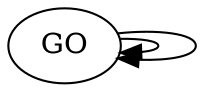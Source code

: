 digraph "go" {
GO [namespace=molecular_function, def="\"Interacting selectively and non-covalently with transfer RNA.\" [GOC:ai]", subset="['gosubset_prok']", is_a="['GO:0003723']", transposable_elements="{'NA': 2, 'Unknown': 3}", GO_name="tRNA binding"];
GO [namespace=molecular_function, alt_id="['GO:0005554']", def="\"The actions of a single gene product or complex at the molecular level consisting of a single biochemical activity or multiple causally linked biochemical activities. A given gene product may exhibit one or more molecular functions.\" [GOC:go_curators]", comment="Note that, in addition to forming the root of the molecular function ontology, this term is recommended for use for the annotation of gene products whose molecular function is unknown. When this term is used for annotation, it indicates that no information was available about the molecular function of the gene product annotated as of the date the annotation was made; the evidence code ND, no data, is used to indicate this. Despite its name, this is not a type of 'function' in the sense typically defined by upper ontologies such as Basic Formal Ontology (BFO). It is instead a BFO:process carried out by a single gene product or complex.", subset="['goslim_aspergillus', 'goslim_candida', 'goslim_chembl', 'goslim_generic', 'goslim_metagenomics', 'goslim_pir', 'goslim_plant', 'goslim_yeast', 'gosubset_prok']", synonym="['\"molecular function\" EXACT []']", transposable_elements="{'NA': 23, 'Unknown': 35, 'DNA/TcMar-Mariner': 7, 'DNA/Sola': 10, 'DNA/TcMar-Tc1': 9, 'DNA': 1, 'LINE/Penelope': 2}", GO_name=molecular_function];
GO [namespace=molecular_function, def="\"Interacting selectively and non-covalently with any nucleic acid.\" [GOC:jl]", subset="['goslim_chembl', 'goslim_metagenomics', 'goslim_pir', 'goslim_plant', 'gosubset_prok']", is_a="['GO:0097159', 'GO:1901363']", transposable_elements="{'NA': 8, 'Unknown': 13, 'DNA/TcMar-Mariner': 3, 'DNA/Sola': 3, 'DNA/TcMar-Tc1': 1}", GO_name="nucleic acid binding"];
GO [namespace=molecular_function, alt_id="['GO:0043566']", def="\"Any molecular function by which a gene product interacts selectively and non-covalently with DNA (deoxyribonucleic acid).\" [GOC:dph, GOC:jl, GOC:tb, GOC:vw]", subset="['goslim_agr', 'goslim_aspergillus', 'goslim_candida', 'goslim_chembl', 'goslim_generic', 'goslim_mouse', 'goslim_plant', 'goslim_yeast', 'gosubset_prok']", synonym="['\"microtubule/chromatin interaction\" RELATED []', '\"plasmid binding\" NARROW []', '\"structure specific DNA binding\" RELATED []', '\"structure-specific DNA binding\" RELATED []']", is_a="['GO:0003676']", transposable_elements="{'NA': 3, 'Unknown': 2}", GO_name="DNA binding"];
GO [namespace=molecular_function, alt_id="['GO:0044822']", def="\"Interacting selectively and non-covalently with an RNA molecule or a portion thereof.\" [GOC:jl, GOC:mah]", subset="['goslim_agr', 'goslim_aspergillus', 'goslim_candida', 'goslim_chembl', 'goslim_generic', 'goslim_mouse', 'goslim_plant', 'goslim_yeast', 'gosubset_prok']", synonym="['\"poly(A) RNA binding\" RELATED []', '\"poly(A)-RNA binding\" RELATED []', '\"poly-A RNA binding\" RELATED []']", xref="['Reactome:REACT_101703 \"Exportin-5 recognizes 3\' overhang of pre-miRNA, Xenopus tropicalis\"', 'Reactome:REACT_103323 \"Exportin-5 recognizes 3\' overhang of pre-miRNA, Dictyostelium discoideum\"', 'Reactome:REACT_106430 \"Exportin-5 recognizes 3\' overhang of pre-miRNA, Mus musculus\"', 'Reactome:REACT_107757 \"Exportin-5 recognizes 3\' overhang of pre-miRNA, Drosophila melanogaster\"', 'Reactome:REACT_108232 \"Exportin-5 recognizes 3\' overhang of pre-miRNA, Oryza sativa\"', 'Reactome:REACT_108368 \"Exportin-5 recognizes 3\' overhang of pre-miRNA, Saccharomyces cerevisiae\"', 'Reactome:REACT_109723 \"Exportin-5 recognizes 3\' overhang of pre-miRNA, Arabidopsis thaliana\"', 'Reactome:REACT_12458 \"Exportin-5 recognizes 3\' overhang of pre-miRNA, Homo sapiens\"', 'Reactome:REACT_29965 \"Exportin-5 recognizes 3\' overhang of pre-miRNA, Canis familiaris\"', 'Reactome:REACT_77167 \"Exportin-5 recognizes 3\' overhang of pre-miRNA, Gallus gallus\"', 'Reactome:REACT_78197 \"Exportin-5 recognizes 3\' overhang of pre-miRNA, Sus scrofa\"', 'Reactome:REACT_87164 \"Exportin-5 recognizes 3\' overhang of pre-miRNA, Schizosaccharomyces pombe\"', 'Reactome:REACT_89329 \"Exportin-5 recognizes 3\' overhang of pre-miRNA, Rattus norvegicus\"', 'Reactome:REACT_90531 \"Exportin-5 recognizes 3\' overhang of pre-miRNA, Danio rerio\"', 'Reactome:REACT_98683 \"Exportin-5 recognizes 3\' overhang of pre-miRNA, Taeniopygia guttata\"']", is_a="['GO:0003676']", transposable_elements="{'NA': 5, 'Unknown': 11, 'DNA/TcMar-Mariner': 3, 'DNA/Sola': 3, 'DNA/TcMar-Tc1': 1}", GO_name="RNA binding"];
GO [namespace=molecular_function, alt_id="['GO:0004752', 'GO:0042028']", def="\"Catalysis of the reaction: peptidyl-proline (omega=180) = peptidyl-proline (omega=0).\" [EC:5.2.1.8]", subset="['gosubset_prok']", synonym="['\"cis-trans proline isomerase activity\" EXACT []', '\"cyclophilin activity\" RELATED [EC:5.2.1.8]', '\"cyclophilin-type peptidyl-prolyl cis-trans isomerase activity\" NARROW []', '\"FK506-sensitive peptidyl-prolyl cis-trans isomerase\" NARROW []', '\"immunophilin\" RELATED []', '\"juglone-sensitive cis-trans proline isomerase activity\" NARROW [GOC:mah]', '\"juglone-sensitive peptidyl-prolyl cis-trans isomerase activity\" NARROW [GOC:mah]', '\"parvulin\" RELATED []', '\"peptide bond isomerase activity\" EXACT [EC:5.2.1.8]', '\"peptidyl-prolyl isomerase B reaction\" RELATED []', '\"peptidylproline cis-trans-isomerase activity\" EXACT [EC:5.2.1.8]', '\"peptidylprolyl cis-trans isomerase activity\" EXACT [EC:5.2.1.8]', '\"peptidylprolyl isomerase activity\" EXACT [EC:5.2.1.8]', '\"PPIase activity\" EXACT [EC:5.2.1.8]', '\"rotamase activity\" EXACT [EC:5.2.1.8]']", xref="['EC:5.2.1.8', 'MetaCyc:PEPTIDYLPROLYL-ISOMERASE-RXN']", is_a="['GO:0016859', 'GO:0140096']", transposable_elements="{'NA': 2, 'Unknown': 1}", GO_name="peptidyl-prolyl cis-trans isomerase activity"];
GO [namespace=molecular_function, def="\"Catalysis of a biochemical reaction at physiological temperatures. In biologically catalyzed reactions, the reactants are known as substrates, and the catalysts are naturally occurring macromolecular substances known as enzymes. Enzymes possess specific binding sites for substrates, and are usually composed wholly or largely of protein, but RNA that has catalytic activity (ribozyme) is often also regarded as enzymatic.\" [GOC:vw, ISBN:0198506732]", subset="['goslim_chembl', 'goslim_metagenomics', 'goslim_pir', 'goslim_plant', 'gosubset_prok']", synonym="['\"enzyme activity\" EXACT [GOC:dph, GOC:tb]']", xref="['Wikipedia:Enzyme']", is_a="['GO:0003674']", transposable_elements="{'NA': 11, 'Unknown': 18, 'DNA/TcMar-Tc1': 8, 'DNA/Sola': 6, 'DNA': 1, 'DNA/TcMar-Mariner': 2, 'LINE/Penelope': 2}", GO_name="catalytic activity"];
GO [namespace=molecular_function, def="\"Catalysis of the reaction: ATP + L-methionine + H2O = phosphate + diphosphate + S-adenosyl-L-methionine.\" [EC:2.5.1.6]", subset="['gosubset_prok']", synonym="['\"adenosylmethionine synthetase activity\" EXACT [EC:2.5.1.6]', '\"AdoMet synthetase activity\" EXACT [EC:2.5.1.6]', '\"ATP-methionine adenosyltransferase activity\" EXACT [EC:2.5.1.6]', '\"ATP:L-methionine S-adenosyltransferase activity\" EXACT [EC:2.5.1.6]', '\"methionine S-adenosyltransferase activity\" EXACT [EC:2.5.1.6]', '\"methionine-activating enzyme\" RELATED [EC:2.5.1.6]', '\"S-adenosyl-L-methionine synthetase activity\" EXACT [EC:2.5.1.6]', '\"S-adenosylmethionine synthase activity\" EXACT [EC:2.5.1.6]', '\"S-adenosylmethionine synthetase activity\" EXACT [EC:2.5.1.6]']", xref="['EC:2.5.1.6', 'MetaCyc:S-ADENMETSYN-RXN', 'Reactome:REACT_103144 \"SAM is sythesized from methionine\'s reaction with ATP, Gallus gallus\"', 'Reactome:REACT_103329 \"SAM is sythesized from methionine\'s reaction with ATP, Taeniopygia guttata\"', 'Reactome:REACT_105520 \"SAM is sythesized from methionine\'s reaction with ATP, Rattus norvegicus\"', 'Reactome:REACT_115032 \"SAM is sythesized from methionine\'s reaction with ATP, Staphylococcus aureus N315\"', 'Reactome:REACT_32402 \"SAM is sythesized from methionine\'s reaction with ATP, Danio rerio\"', 'Reactome:REACT_60836 \"SAM is sythesized from methionine\'s reaction with ATP, Bos taurus\"', 'Reactome:REACT_6819 \"SAM is sythesized from methionine\'s reaction with ATP, Homo sapiens\"', 'Reactome:REACT_77762 \"SAM is sythesized from methionine\'s reaction with ATP, Saccharomyces cerevisiae\"', 'Reactome:REACT_77766 \"SAM is sythesized from methionine\'s reaction with ATP, Mycobacterium tuberculosis\"', 'Reactome:REACT_77967 \"SAM is sythesized from methionine\'s reaction with ATP, Canis familiaris\"', 'Reactome:REACT_87465 \"SAM is sythesized from methionine\'s reaction with ATP, Sus scrofa\"', 'Reactome:REACT_91839 \"SAM is sythesized from methionine\'s reaction with ATP, Schizosaccharomyces pombe\"', 'Reactome:REACT_92413 \"SAM is sythesized from methionine\'s reaction with ATP, Mus musculus\"', 'Reactome:REACT_96978 \"SAM is sythesized from methionine\'s reaction with ATP, Xenopus tropicalis\"', 'RHEA:21083']", is_a="['GO:0016765']", transposable_elements="{'Unknown': 14, 'DNA/TcMar-Tc1': 3, 'NA': 7, 'DNA/TcMar-Mariner': 2, 'DNA/Sola': 1, 'LINE/Penelope': 2}", GO_name="methionine adenosyltransferase activity"];
GO [namespace=molecular_function, alt_id="['GO:0005062', 'GO:0009369', 'GO:0009370']", def="\"Conveys a signal across a cell to trigger a change in cell function or state. A signal is a physical entity or change in state that is used to transfer information in order to trigger a response.\" [GOC:go_curators]", comment="Ligands do NOT have the molecular function 'signal transducer activity'.", subset="['goslim_aspergillus', 'goslim_candida', 'goslim_chembl', 'goslim_generic', 'goslim_metagenomics', 'goslim_pir', 'goslim_plant', 'goslim_yeast', 'gosubset_prok']", synonym="['\"hematopoietin/interferon-class (D200-domain) cytokine receptor signal transducer activity\" NARROW []', '\"quorum sensing response regulator activity\" NARROW []', '\"quorum sensing signal generator activity\" NARROW []']", is_a="['GO:0003674']", transposable_elements="{'DNA/TcMar-Mariner': 2, 'Unknown': 4, 'NA': 4, 'DNA/Sola': 1}", GO_name="signal transducer activity"];
GO [namespace=molecular_function, alt_id="['GO:0019041']", def="\"Combining with an extracellular or intracellular messenger to initiate a change in cell activity.\" [GOC:ceb, ISBN:0198506732]", subset="['goslim_agr', 'goslim_chembl', 'goslim_metagenomics', 'goslim_mouse', 'goslim_plant', 'gosubset_prok']", synonym="['\"receptor guanylate cyclase activity\" NARROW []', '\"viral antireceptor activity\" NARROW []']", is_a="['GO:0060089']", transposable_elements="{'DNA/TcMar-Mariner': 2, 'Unknown': 4, 'NA': 4, 'DNA/Sola': 1}", GO_name="receptor activity"];
GO [namespace=molecular_function, alt_id="['GO:0004926']", def="\"Combining with an extracellular or intracellular signal and transmitting the signal from one side of the membrane to the other to initiate a change in cell activity or state as part of signal transduction.\" [GOC:go_curators, Wikipedia:Transmembrane_receptor]", comment="The definition allows for intracellular ligands for cases of transmission across an intracellular membrane, e.g. IP3 triggered release of Ca2+ from intracellular stores.", subset="['gosubset_prok']", synonym="['\"non G protein coupled 7TM receptor activity\" NARROW []', '\"non-G-protein coupled 7TM receptor activity\" NARROW []', '\"non-G-protein-coupled 7TM receptor activity\" NARROW []', '\"transmembrane receptor activity\" BROAD [GOC:bf, GOC:signaling]', '\"transmembrane signalling receptor activity\" EXACT [GOC:mah]']", is_a="['GO:0038023', 'GO:0099600']", transposable_elements="{'DNA/TcMar-Mariner': 2, 'Unknown': 4, 'NA': 4, 'DNA/Sola': 1}", GO_name="transmembrane signaling receptor activity"];
GO [namespace=molecular_function, alt_id="['GO:0001622', 'GO:0001623', 'GO:0001624', 'GO:0001625', 'GO:0016526']", def="\"Combining with an extracellular signal and transmitting the signal across the membrane by activating an associated G-protein; promotes the exchange of GDP for GTP on the alpha subunit of a heterotrimeric G-protein complex.\" [GOC:bf, http://www.iuphar-db.org, Wikipedia:GPCR]", subset="['goslim_chembl', 'gosubset_prok']", synonym="['\"EBV-induced receptor\" NARROW []', '\"Epstein-Barr Virus-induced receptor activity\" NARROW []', '\"G protein coupled receptor activity\" EXACT []', '\"G protein linked receptor activity\" EXACT []', '\"G-protein coupled receptor activity, unknown ligand\" NARROW []', '\"G-protein linked receptor activity\" EXACT []', '\"G-protein-coupled receptor activity\" EXACT []', '\"GPCR activity\" EXACT []', '\"ligand-dependent GPCR activity\" EXACT []', '\"Mas proto-oncogene receptor activity\" NARROW []', '\"orphan G protein coupled receptor activity\" NARROW []', '\"orphan G-protein coupled receptor activity\" NARROW []', '\"orphan GPCR activity\" NARROW []', '\"RDC1 receptor activity\" NARROW []', '\"receptor activity, G-protein coupled\" EXACT [GOC:bf]', '\"SREB receptor\" NARROW []', '\"super conserved receptor expressed in brain receptor activity\" NARROW []']", xref="['Reactome:REACT_100062 \"G12/13 activation by PAR, Sus scrofa\"', 'Reactome:REACT_100632 \"The high affinity receptor complex binds to G-protein, Mus musculus\"', 'Reactome:REACT_101654 \"G12/13 activation by PAR, Taeniopygia guttata\"', 'Reactome:REACT_108337 \"Gq activation by PAR, Gallus gallus\"', 'Reactome:REACT_108705 \"The high affinity receptor complex binds to G-protein, Gallus gallus\"', 'Reactome:REACT_109480 \"Gq activation by PAR, Bos taurus\"', 'Reactome:REACT_109715 \"The high affinity receptor complex binds to G-protein, Danio rerio\"', 'Reactome:REACT_110075 \"G12/13 activation by PAR, Bos taurus\"', 'Reactome:REACT_1430 \"Gq activation by PAR, Homo sapiens\"', 'Reactome:REACT_15298 \"The high affinity receptor complex binds to G-protein, Homo sapiens\"', 'Reactome:REACT_28243 \"Gq activation by PAR, Rattus norvegicus\"', 'Reactome:REACT_29193 \"G12/13 activation by PAR, Rattus norvegicus\"', 'Reactome:REACT_29686 \"Gq activation by PAR, Canis familiaris\"', 'Reactome:REACT_30471 \"G12/13 activation by PAR, Mus musculus\"', 'Reactome:REACT_32708 \"G12/13 activation by PAR, Canis familiaris\"', 'Reactome:REACT_32983 \"Gq activation by PAR, Danio rerio\"', 'Reactome:REACT_34075 \"The high affinity receptor complex binds to G-protein, Taeniopygia guttata\"', 'Reactome:REACT_637 \"G12/13 activation by PAR, Homo sapiens\"', 'Reactome:REACT_77079 \"G12/13 activation by PAR, Danio rerio\"', 'Reactome:REACT_78692 \"The high affinity receptor complex binds to G-protein, Xenopus tropicalis\"', 'Reactome:REACT_79526 \"Gq activation by PAR, Sus scrofa\"', 'Reactome:REACT_85249 \"The high affinity receptor complex binds to G-protein, Canis familiaris\"', 'Reactome:REACT_85989 \"Gq activation by PAR, Taeniopygia guttata\"', 'Reactome:REACT_86240 \"G12/13 activation by PAR, Gallus gallus\"', 'Reactome:REACT_92494 \"The high affinity receptor complex binds to G-protein, Bos taurus\"', 'Reactome:REACT_95526 \"Gq activation by PAR, Mus musculus\"', 'Reactome:REACT_97825 \"Gq activation by PAR, Xenopus tropicalis\"', 'Reactome:REACT_98882 \"G12/13 activation by PAR, Xenopus tropicalis\"', 'Wikipedia:GPCR']", is_a="['GO:0004888']", transposable_elements="{'DNA/TcMar-Mariner': 2, 'Unknown': 4, 'NA': 4, 'DNA/Sola': 1}", GO_name="G-protein coupled receptor activity"];
GO [namespace=molecular_function, def="\"The selective, non-covalent, often stoichiometric, interaction of a molecule with one or more specific sites on another molecule.\" [GOC:ceb, GOC:mah, ISBN:0198506732]", comment="Note that this term is in the subset of terms that should not be used for direct, manual gene product annotation. Please choose a more specific child term, or request a new one if no suitable term is available. For ligands that bind to signal transducing receptors, consider the molecular function term 'receptor binding ; GO:0005102' and its children.", subset="['gocheck_do_not_manually_annotate', 'goslim_pir', 'goslim_plant', 'gosubset_prok']", synonym="['\"ligand\" NARROW []']", xref="['Wikipedia:Binding_(molecular)']", is_a="['GO:0003674']", transposable_elements="{'NA': 8, 'Unknown': 13, 'DNA/TcMar-Mariner': 3, 'DNA/Sola': 3, 'DNA/TcMar-Tc1': 1}", GO_name=binding];
GO [namespace=biological_process, alt_id="['GO:0006752']", def="\"The chemical reactions and pathways involving coenzymes, any of various nonprotein organic cofactors that are required, in addition to an enzyme and a substrate, for an enzymatic reaction to proceed.\" [ISBN:0198506732]", subset="['gosubset_prok']", synonym="['\"coenzyme and prosthetic group metabolic process\" BROAD []', '\"coenzyme and prosthetic group metabolism\" BROAD []', '\"coenzyme metabolism\" EXACT []', '\"group transfer coenzyme metabolic process\" NARROW []', '\"group transfer coenzyme metabolism\" NARROW []']", is_a="['GO:0051186']", transposable_elements="{'DNA/Kolobok-Hydra': 1, 'NA': 6, 'Unknown': 5}", GO_name="coenzyme metabolic process"];
GO [namespace=biological_process, def="\"The chemical reactions and pathways resulting in the formation of the Mo-molybdopterin cofactor, essential for the catalytic activity of some enzymes. The cofactor consists of a mononuclear molybdenum (Mo) ion coordinated by one or two molybdopterin ligands.\" [http://www.sunysb.edu/biochem/BIOCHEM/facultypages/schindelin/, ISSN:09498257, PMID:22370186, PMID:23201473]", subset="['gosubset_prok']", synonym="['\"Mo-molybdopterin cofactor anabolism\" EXACT []', '\"Mo-molybdopterin cofactor biosynthesis\" EXACT []', '\"Mo-molybdopterin cofactor formation\" EXACT []', '\"Mo-molybdopterin cofactor synthesis\" EXACT []', '\"Moco biosynthesis\" EXACT []', '\"Moco biosynthetic process\" EXACT []', '\"molybdenum cofactor biosynthetic process\" RELATED []']", xref="['MetaCyc:PWY-6823']", is_a="['GO:0009108', 'GO:0018130', 'GO:0019538', 'GO:0019720', 'GO:0090407', 'GO:1901362', 'GO:1901566']", transposable_elements="{'DNA/Kolobok-Hydra': 1, 'NA': 6, 'Unknown': 5}", GO_name="Mo-molybdopterin cofactor biosynthetic process"];
GO [namespace=biological_process, def="\"The chemical reactions and pathways involving the nonmetallic element phosphorus or compounds that contain phosphorus, usually in the form of a phosphate group (PO4).\" [GOC:ai]", subset="['goslim_pir', 'gosubset_prok']", synonym="['\"phosphorus metabolism\" EXACT []']", is_a="['GO:0044237']", transposable_elements="{'DNA/Kolobok-Hydra': 1, 'NA': 6, 'Unknown': 5}", GO_name="phosphorus metabolic process"];
GO [namespace=biological_process, def="\"The chemical reactions and pathways involving the phosphate group, the anion or salt of any phosphoric acid.\" [GOC:ai]", subset="['gosubset_prok']", synonym="['\"phosphate metabolic process\" RELATED []', '\"phosphate metabolism\" EXACT []']", is_a="['GO:0006793']", transposable_elements="{'DNA/Kolobok-Hydra': 1, 'NA': 6, 'Unknown': 5}", GO_name="phosphate-containing compound metabolic process"];
GO [namespace=biological_process, def="\"The chemical reactions and pathways involving organic or inorganic compounds that contain nitrogen.\" [CHEBI:51143, GOC:go_curators, GOC:jl, ISBN:0198506732]", subset="['goslim_metagenomics', 'goslim_pir', 'gosubset_prok']", synonym="['\"nitrogen compound metabolism\" EXACT []']", is_a="['GO:0008152']", transposable_elements="{'DNA/Kolobok-Hydra': 1, 'NA': 6, 'Unknown': 5}", GO_name="nitrogen compound metabolic process"];
GO [namespace=biological_process, alt_id="['GO:0000004', 'GO:0007582', 'GO:0044699']", def="\"Any process specifically pertinent to the functioning of integrated living units: cells, tissues, organs, and organisms. A process is a collection of molecular events with a defined beginning and end.\" [GOC:go_curators, GOC:isa_complete]", comment="Note that, in addition to forming the root of the biological process ontology, this term is recommended for use for the annotation of gene products whose biological process is unknown. Note that when this term is used for annotation, it indicates that no information was available about the biological process of the gene product annotated as of the date the annotation was made; the evidence code ND, no data, is used to indicate this.", subset="['goslim_aspergillus', 'goslim_candida', 'goslim_chembl', 'goslim_generic', 'goslim_metagenomics', 'goslim_pir', 'goslim_plant', 'goslim_pombe', 'goslim_yeast', 'gosubset_prok']", synonym="['\"biological process\" EXACT []', '\"physiological process\" EXACT []', '\"single organism process\" RELATED []', '\"single-organism process\" RELATED []']", xref="['Wikipedia:Biological_process']", transposable_elements="{'DNA/Kolobok-Hydra': 1, 'NA': 6, 'Unknown': 5}", GO_name=biological_process];
GO [namespace=biological_process, alt_id="['GO:0044710']", def="\"The chemical reactions and pathways, including anabolism and catabolism, by which living organisms transform chemical substances. Metabolic processes typically transform small molecules, but also include macromolecular processes such as DNA repair and replication, and protein synthesis and degradation.\" [GOC:go_curators, ISBN:0198547684]", comment="Note that metabolic processes do not include single functions or processes such as protein-protein interactions, protein-nucleic acids, nor receptor-ligand interactions.", subset="['gocheck_do_not_manually_annotate', 'goslim_chembl', 'goslim_metagenomics', 'goslim_pir', 'goslim_plant', 'gosubset_prok']", synonym="['\"metabolic process resulting in cell growth\" NARROW []', '\"metabolism\" EXACT []', '\"metabolism resulting in cell growth\" NARROW []', '\"single-organism metabolic process\" RELATED []']", xref="['Wikipedia:Metabolism']", is_a="['GO:0008150']", transposable_elements="{'DNA/Kolobok-Hydra': 1, 'NA': 6, 'Unknown': 5}", GO_name="metabolic process"];
GO [namespace=molecular_function, def="\"Catalysis of the transfer of a glycosyl group from a UDP-sugar to a small hydrophobic molecule.\" [InterPro:IPR004224, PMID:11846783]", subset="['gosubset_prok']", xref="['Reactome:REACT_103000 \"phosphatidylinositol + UDP-N-acetyl-D-glucosamine -> N-acetylglucosaminyl-PI + UDP, Bos taurus\"', 'Reactome:REACT_107220 \"phosphatidylinositol + UDP-N-acetyl-D-glucosamine -> N-acetylglucosaminyl-PI + UDP, Taeniopygia guttata\"', 'Reactome:REACT_108286 \"phosphatidylinositol + UDP-N-acetyl-D-glucosamine -> N-acetylglucosaminyl-PI + UDP, Oryza sativa\"', 'Reactome:REACT_108804 \"phosphatidylinositol + UDP-N-acetyl-D-glucosamine -> N-acetylglucosaminyl-PI + UDP, Mus musculus\"', 'Reactome:REACT_110628 \"phosphatidylinositol + UDP-N-acetyl-D-glucosamine -> N-acetylglucosaminyl-PI + UDP, Arabidopsis thaliana\"', 'Reactome:REACT_1240 \"phosphatidylinositol + UDP-N-acetyl-D-glucosamine -> N-acetylglucosaminyl-PI + UDP, Homo sapiens\"', 'Reactome:REACT_32928 \"phosphatidylinositol + UDP-N-acetyl-D-glucosamine -> N-acetylglucosaminyl-PI + UDP, Dictyostelium discoideum\"', 'Reactome:REACT_34344 \"phosphatidylinositol + UDP-N-acetyl-D-glucosamine -> N-acetylglucosaminyl-PI + UDP, Danio rerio\"', 'Reactome:REACT_80577 \"phosphatidylinositol + UDP-N-acetyl-D-glucosamine -> N-acetylglucosaminyl-PI + UDP, Xenopus tropicalis\"', 'Reactome:REACT_84444 \"phosphatidylinositol + UDP-N-acetyl-D-glucosamine -> N-acetylglucosaminyl-PI + UDP, Rattus norvegicus\"', 'Reactome:REACT_85640 \"phosphatidylinositol + UDP-N-acetyl-D-glucosamine -> N-acetylglucosaminyl-PI + UDP, Gallus gallus\"', 'Reactome:REACT_89402 \"phosphatidylinositol + UDP-N-acetyl-D-glucosamine -> N-acetylglucosaminyl-PI + UDP, Canis familiaris\"', 'Reactome:REACT_92152 \"phosphatidylinositol + UDP-N-acetyl-D-glucosamine -> N-acetylglucosaminyl-PI + UDP, Sus scrofa\"', 'Reactome:REACT_95814 \"phosphatidylinositol + UDP-N-acetyl-D-glucosamine -> N-acetylglucosaminyl-PI + UDP, Schizosaccharomyces pombe\"', 'Reactome:REACT_97586 \"phosphatidylinositol + UDP-N-acetyl-D-glucosamine -> N-acetylglucosaminyl-PI + UDP, Drosophila melanogaster\"']", is_a="['GO:0016757']", transposable_elements="{'DNA/TcMar-Tc1': 5, 'DNA/Sola': 5, 'DNA': 1, 'NA': 1, 'Unknown': 3}", GO_name="UDP-glycosyltransferase activity"];
GO [namespace=molecular_function, def="\"Catalysis of the transfer of an N-acetylgalactosaminyl residue from UDP-N-acetyl-galactosamine to an oligosaccharide.\" [ISBN:0198506732]", synonym="['\"GalNAc transferase activity\" EXACT []']", xref="['EC:2.4.1']", is_a="['GO:0008194', 'GO:0016758']", transposable_elements="{'DNA/TcMar-Tc1': 5, 'DNA/Sola': 5, 'DNA': 1, 'NA': 1, 'Unknown': 3}", GO_name="acetylgalactosaminyltransferase activity"];
GO [namespace=biological_process, alt_id="['GO:0044711']", def="\"The chemical reactions and pathways resulting in the formation of substances; typically the energy-requiring part of metabolism in which simpler substances are transformed into more complex ones.\" [GOC:curators, ISBN:0198547684]", subset="['goslim_chembl', 'goslim_generic', 'goslim_metagenomics', 'goslim_plant', 'gosubset_prok']", synonym="['\"anabolism\" EXACT []', '\"biosynthesis\" EXACT []', '\"formation\" RELATED []', '\"single-organism biosynthetic process\" RELATED []', '\"synthesis\" EXACT []']", xref="['Wikipedia:Anabolism']", is_a="['GO:0008152']", transposable_elements="{'DNA/Kolobok-Hydra': 1, 'NA': 6, 'Unknown': 5}", GO_name="biosynthetic process"];
GO [namespace=biological_process, def="\"The chemical reactions and pathways resulting in the formation of coenzymes, any of various nonprotein organic cofactors that are required, in addition to an enzyme and a substrate, for an enzymatic reaction to proceed.\" [GOC:ai]", subset="['gosubset_prok']", synonym="['\"coenzyme anabolism\" EXACT []', '\"coenzyme and prosthetic group biosynthesis\" BROAD []', '\"coenzyme and prosthetic group biosynthetic process\" BROAD []', '\"coenzyme biosynthesis\" EXACT []', '\"coenzyme formation\" EXACT []', '\"coenzyme synthesis\" EXACT []']", xref="['Reactome:REACT_102165 \"Coenzyme A biosynthesis, Danio rerio\"', 'Reactome:REACT_104949 \"Coenzyme A biosynthesis, Staphylococcus aureus N315\"', 'Reactome:REACT_107153 \"Coenzyme A biosynthesis, Caenorhabditis elegans\"', 'Reactome:REACT_110132 \"Coenzyme A biosynthesis, Escherichia coli\"', 'Reactome:REACT_11218 \"Coenzyme A biosynthesis, Homo sapiens\"', 'Reactome:REACT_29910 \"Coenzyme A biosynthesis, Xenopus tropicalis\"', 'Reactome:REACT_31159 \"Coenzyme A biosynthesis, Mycobacterium tuberculosis\"', 'Reactome:REACT_31595 \"Coenzyme A biosynthesis, Dictyostelium discoideum\"', 'Reactome:REACT_32424 \"Coenzyme A biosynthesis, Bos taurus\"', 'Reactome:REACT_32705 \"Coenzyme A biosynthesis, Saccharomyces cerevisiae\"', 'Reactome:REACT_79517 \"Coenzyme A biosynthesis, Mus musculus\"', 'Reactome:REACT_84587 \"Coenzyme A biosynthesis, Plasmodium falciparum\"', 'Reactome:REACT_87576 \"Coenzyme A biosynthesis, Gallus gallus\"', 'Reactome:REACT_89074 \"Coenzyme A biosynthesis, Arabidopsis thaliana\"', 'Reactome:REACT_90447 \"Coenzyme A biosynthesis, Sus scrofa\"', 'Reactome:REACT_96160 \"Coenzyme A biosynthesis, Canis familiaris\"', 'Reactome:REACT_96658 \"Coenzyme A biosynthesis, Rattus norvegicus\"', 'Reactome:REACT_97175 \"Coenzyme A biosynthesis, Schizosaccharomyces pombe\"', 'Reactome:REACT_98290 \"Coenzyme A biosynthesis, Drosophila melanogaster\"', 'Reactome:REACT_98603 \"Coenzyme A biosynthesis, Taeniopygia guttata\"', 'Reactome:REACT_99961 \"Coenzyme A biosynthesis, Oryza sativa\"']", is_a="['GO:0006732', 'GO:0051188']", transposable_elements="{'DNA/Kolobok-Hydra': 1, 'NA': 6, 'Unknown': 5}", GO_name="coenzyme biosynthetic process"];
GO [namespace=biological_process, alt_id="['GO:0008151', 'GO:0044763', 'GO:0050875']", def="\"Any process that is carried out at the cellular level, but not necessarily restricted to a single cell. For example, cell communication occurs among more than one cell, but occurs at the cellular level.\" [GOC:go_curators, GOC:isa_complete]", subset="['goslim_pir', 'goslim_plant', 'gosubset_prok']", synonym="['\"cell growth and/or maintenance\" NARROW []', '\"cell physiology\" EXACT []', '\"cellular physiological process\" EXACT []', '\"single-organism cellular process\" RELATED []']", is_a="['GO:0008150']", transposable_elements="{'DNA/Kolobok-Hydra': 1, 'NA': 6, 'Unknown': 5}", GO_name="cellular process"];
GO [namespace=molecular_function, def="\"Catalysis of an oxidation-reduction (redox) reaction, a reversible chemical reaction in which the oxidation state of an atom or atoms within a molecule is altered. One substrate acts as a hydrogen or electron donor and becomes oxidized, while the other acts as hydrogen or electron acceptor and becomes reduced.\" [GOC:go_curators]", comment="Note that enzymes of class EC:1.97.-.- should also be annotated to this term.", subset="['goslim_agr', 'goslim_aspergillus', 'goslim_candida', 'goslim_chembl', 'goslim_generic', 'goslim_metagenomics', 'goslim_mouse', 'goslim_pir', 'goslim_yeast', 'gosubset_prok']", synonym="['\"oxidoreductase activity, acting on other substrates\" NARROW []', '\"redox activity\" EXACT []']", xref="['EC:1', 'Reactome:REACT_102858 \"Diiodinated tyrosine can be deiodinated, Mus musculus\"', 'Reactome:REACT_102973 \"palmitoyl-CoA + 2 NADPH + 2 H+ => hexadecanol + 2 NADP+ [FAR1], Canis familiaris\"', 'Reactome:REACT_103874 \"Monoiodinated tyrosine can be deiodinated, Canis familiaris\"', 'Reactome:REACT_104604 \"palmitoyl-CoA + 2 NADPH + 2 H+ => hexadecanol + 2 NADP+ [FAR1], Danio rerio\"', 'Reactome:REACT_105062 \"Monoiodinated tyrosine can be deiodinated, Danio rerio\"', 'Reactome:REACT_105121 \"Monoiodinated tyrosine can be deiodinated, Caenorhabditis elegans\"', 'Reactome:REACT_106088 \"palmitoyl-CoA + 2 NADPH + 2 H+ => hexadecanol + 2 NADP+ [FAR1], Rattus norvegicus\"', 'Reactome:REACT_106276 \"Monoiodinated tyrosine can be deiodinated, Rattus norvegicus\"', 'Reactome:REACT_107002 \"palmitoyl-CoA + 2 NADPH + 2 H+ => hexadecanol + 2 NADP+ [FAR2], Sus scrofa\"', 'Reactome:REACT_107467 \"palmitoyl-CoA + 2 NADPH + 2 H+ => hexadecanol + 2 NADP+ [FAR2], Rattus norvegicus\"', 'Reactome:REACT_108745 \"palmitoyl-CoA + 2 NADPH + 2 H+ => hexadecanol + 2 NADP+ [FAR1], Taeniopygia guttata\"', 'Reactome:REACT_109500 \"Monoiodinated tyrosine can be deiodinated, Bos taurus\"', 'Reactome:REACT_110582 \"Diiodinated tyrosine can be deiodinated, Rattus norvegicus\"', 'Reactome:REACT_115316 \"palmitoyl-CoA + 2 NADPH + 2 H+ => hexadecanol + 2 NADP+ [FAR1], Drosophila melanogaster\"', 'Reactome:REACT_15389 \"Monoiodinated tyrosine can be deiodinated, Homo sapiens\"', 'Reactome:REACT_15410 \"Diiodinated tyrosine can be deiodinated, Homo sapiens\"', 'Reactome:REACT_17006 \"palmitoyl-CoA + 2 NADPH + 2 H+ => hexadecanol + 2 NADP+ [FAR1], Homo sapiens\"', 'Reactome:REACT_17042 \"palmitoyl-CoA + 2 NADPH + 2 H+ => hexadecanol + 2 NADP+ [FAR2], Homo sapiens\"', 'Reactome:REACT_29212 \"Diiodinated tyrosine can be deiodinated, Canis familiaris\"', 'Reactome:REACT_30160 \"palmitoyl-CoA + 2 NADPH + 2 H+ => hexadecanol + 2 NADP+ [FAR2], Mus musculus\"', 'Reactome:REACT_31762 \"palmitoyl-CoA + 2 NADPH + 2 H+ => hexadecanol + 2 NADP+ [FAR1], Gallus gallus\"', 'Reactome:REACT_32960 \"palmitoyl-CoA + 2 NADPH + 2 H+ => hexadecanol + 2 NADP+ [FAR1], Bos taurus\"', 'Reactome:REACT_34705 \"palmitoyl-CoA + 2 NADPH + 2 H+ => hexadecanol + 2 NADP+ [FAR1], Mus musculus\"', 'Reactome:REACT_44470 \"Monoiodinated tyrosine can be deiodinated, Mus musculus\"', 'Reactome:REACT_78923 \"palmitoyl-CoA + 2 NADPH + 2 H+ => hexadecanol + 2 NADP+ [FAR2], Taeniopygia guttata\"', 'Reactome:REACT_84842 \"Diiodinated tyrosine can be deiodinated, Gallus gallus\"', 'Reactome:REACT_86178 \"Monoiodinated tyrosine can be deiodinated, Xenopus tropicalis\"', 'Reactome:REACT_88304 \"palmitoyl-CoA + 2 NADPH + 2 H+ => hexadecanol + 2 NADP+ [FAR2], Bos taurus\"', 'Reactome:REACT_89057 \"palmitoyl-CoA + 2 NADPH + 2 H+ => hexadecanol + 2 NADP+ [FAR2], Gallus gallus\"', 'Reactome:REACT_90394 \"Diiodinated tyrosine can be deiodinated, Xenopus tropicalis\"', 'Reactome:REACT_91638 \"palmitoyl-CoA + 2 NADPH + 2 H+ => hexadecanol + 2 NADP+ [FAR1], Arabidopsis thaliana\"', 'Reactome:REACT_91952 \"Monoiodinated tyrosine can be deiodinated, Gallus gallus\"', 'Reactome:REACT_92075 \"palmitoyl-CoA + 2 NADPH + 2 H+ => hexadecanol + 2 NADP+ [FAR1], Xenopus tropicalis\"', 'Reactome:REACT_92434 \"palmitoyl-CoA + 2 NADPH + 2 H+ => hexadecanol + 2 NADP+ [FAR2], Canis familiaris\"', 'Reactome:REACT_93539 \"Diiodinated tyrosine can be deiodinated, Drosophila melanogaster\"', 'Reactome:REACT_93974 \"Diiodinated tyrosine can be deiodinated, Taeniopygia guttata\"', 'Reactome:REACT_95169 \"palmitoyl-CoA + 2 NADPH + 2 H+ => hexadecanol + 2 NADP+ [FAR2], Danio rerio\"', 'Reactome:REACT_95558 \"Monoiodinated tyrosine can be deiodinated, Sus scrofa\"', 'Reactome:REACT_95573 \"palmitoyl-CoA + 2 NADPH + 2 H+ => hexadecanol + 2 NADP+ [FAR1], Caenorhabditis elegans\"', 'Reactome:REACT_97234 \"Diiodinated tyrosine can be deiodinated, Caenorhabditis elegans\"', 'Reactome:REACT_97568 \"Diiodinated tyrosine can be deiodinated, Sus scrofa\"', 'Reactome:REACT_97851 \"Diiodinated tyrosine can be deiodinated, Bos taurus\"', 'Reactome:REACT_98022 \"Monoiodinated tyrosine can be deiodinated, Drosophila melanogaster\"', 'Reactome:REACT_99085 \"palmitoyl-CoA + 2 NADPH + 2 H+ => hexadecanol + 2 NADP+ [FAR1], Oryza sativa\"', 'Reactome:REACT_99794 \"Diiodinated tyrosine can be deiodinated, Danio rerio\"', 'Reactome:REACT_99989 \"Monoiodinated tyrosine can be deiodinated, Taeniopygia guttata\"']", is_a="['GO:0003824']", transposable_elements="{'NA': 1}", GO_name="oxidoreductase activity"];
GO [namespace=molecular_function, def="\"Catalysis of an oxidation-reduction (redox) reaction in which hydrogen or electrons are transferred from one donor, and molecular oxygen is incorporated into a donor.\" [GOC:mah]", comment="Note that enzymes of class EC:1.13.99.- should also be annotated to this term.", subset="['gosubset_prok']", synonym="['\"oxidoreductase activity, acting on single donors with incorporation of molecular oxygen, miscellaneous\" NARROW []', '\"oxygenase\" BROAD []']", xref="['EC:1.13']", is_a="['GO:0016491']", transposable_elements="{'NA': 1}", GO_name="oxidoreductase activity, acting on single donors with incorporation of molecular oxygen"];
GO [namespace=molecular_function, def="\"Catalysis of an oxidation-reduction (redox) reaction in which hydrogen or electrons are transferred from one donor, and two oxygen atoms is incorporated into a donor.\" [GOC:mah]", subset="['gosubset_prok']", xref="['EC:1.13.11']", is_a="['GO:0016701', 'GO:0051213']", transposable_elements="{'NA': 1}", GO_name="oxidoreductase activity, acting on single donors with incorporation of molecular oxygen, incorporation of two atoms of oxygen"];
GO [namespace=molecular_function, def="\"Catalysis of the transfer of a group, e.g. a methyl group, glycosyl group, acyl group, phosphorus-containing, or other groups, from one compound (generally regarded as the donor) to another compound (generally regarded as the acceptor). Transferase is the systematic name for any enzyme of EC class 2.\" [ISBN:0198506732]", subset="['goslim_agr', 'goslim_aspergillus', 'goslim_candida', 'goslim_chembl', 'goslim_metagenomics', 'goslim_mouse', 'goslim_pir', 'goslim_plant', 'goslim_yeast', 'gosubset_prok']", xref="['EC:2', 'Reactome:REACT_25050 \"Molybdenum ion transfer onto molybdopterin, Homo sapiens\"']", is_a="['GO:0003824']", transposable_elements="{'DNA/TcMar-Tc1': 8, 'DNA/Sola': 6, 'DNA': 1, 'NA': 8, 'Unknown': 17, 'DNA/TcMar-Mariner': 2, 'LINE/Penelope': 2}", GO_name="transferase activity"];
GO [namespace=molecular_function, alt_id="['GO:0016932']", def="\"Catalysis of the transfer of a glycosyl group from one compound (donor) to another (acceptor).\" [GOC:jl, ISBN:0198506732]", comment="Note that enzymes of class EC:2.4.99.- should also be annotated to this term.", subset="['goslim_chembl', 'goslim_generic', 'goslim_yeast', 'gosubset_prok']", synonym="['\"glycosyltransferase activity\" EXACT []', '\"transferase activity, transferring other glycosyl groups\" NARROW []', '\"transglycosidase activity\" EXACT []', '\"transglycosylase activity\" EXACT []']", xref="['EC:2.4']", is_a="['GO:0016740']", transposable_elements="{'DNA/TcMar-Tc1': 5, 'DNA/Sola': 5, 'DNA': 1, 'NA': 1, 'Unknown': 3}", GO_name="transferase activity, transferring glycosyl groups"];
GO [namespace=molecular_function, def="\"Catalysis of the transfer of a hexosyl group from one compound (donor) to another (acceptor).\" [GOC:jl]", subset="['gosubset_prok']", synonym="['\"hexosyltransferase activity\" EXACT []']", xref="['EC:2.4.1']", is_a="['GO:0016757']", transposable_elements="{'DNA/TcMar-Tc1': 5, 'DNA/Sola': 5, 'DNA': 1, 'NA': 1, 'Unknown': 3}", GO_name="transferase activity, transferring hexosyl groups"];
GO [namespace=molecular_function, alt_id="['GO:0016766']", def="\"Catalysis of the transfer of an alkyl or aryl (but not methyl) group from one compound (donor) to another (acceptor).\" [GOC:jl, ISBN:0198506732]", subset="['goslim_chembl', 'goslim_generic', 'gosubset_prok']", synonym="['\"transferase activity, transferring alkyl or aryl groups, other than methyl groups\" EXACT []']", xref="['EC:2.5', 'EC:2.5.1']", is_a="['GO:0016740']", transposable_elements="{'Unknown': 14, 'DNA/TcMar-Tc1': 3, 'NA': 7, 'DNA/TcMar-Mariner': 2, 'DNA/Sola': 1, 'LINE/Penelope': 2}", GO_name="transferase activity, transferring alkyl or aryl (other than methyl) groups"];
GO [namespace=molecular_function, def="\"Catalysis of the geometric or structural changes within one molecule. Isomerase is the systematic name for any enzyme of EC class 5.\" [ISBN:0198506732]", comment="Note that enzymes of class EC:5.99.-.- should also be annotated to this term.", subset="['goslim_aspergillus', 'goslim_candida', 'goslim_chembl', 'goslim_generic', 'goslim_metagenomics', 'goslim_pir', 'goslim_yeast', 'gosubset_prok']", synonym="['\"other isomerase activity\" NARROW []']", xref="['EC:5']", is_a="['GO:0003824']", transposable_elements="{'NA': 2, 'Unknown': 1}", GO_name="isomerase activity"];
GO [namespace=molecular_function, def="\"Catalysis of a reaction that interconverts cis and trans isomers. Atoms or groups are termed cis or trans to one another when they lie respectively on the same or on opposite sides of a reference plane identifiable as common among stereoisomers.\" [GOC:mah, ISBN:0198506732]", subset="['gosubset_prok']", xref="['EC:5.2']", is_a="['GO:0016853']", transposable_elements="{'NA': 2, 'Unknown': 1}", GO_name="cis-trans isomerase activity"];
GO [namespace=biological_process, def="\"The chemical reactions and pathways resulting in the formation of heterocyclic compounds, those with a cyclic molecular structure and at least two different atoms in the ring (or rings).\" [ISBN:0198547684]", subset="['gosubset_prok']", synonym="['\"heterocycle anabolism\" EXACT []', '\"heterocycle biosynthesis\" EXACT []', '\"heterocycle formation\" EXACT []', '\"heterocycle synthesis\" EXACT []']", is_a="['GO:0044249', 'GO:0046483']", transposable_elements="{'DNA/Kolobok-Hydra': 1, 'NA': 6, 'Unknown': 5}", GO_name="heterocycle biosynthetic process"];
GO [namespace=biological_process, alt_id="['GO:0006411']", def="\"The chemical reactions and pathways involving a protein.  Includes protein modification.\" [GOC:ma]", subset="['goslim_agr', 'goslim_mouse', 'goslim_pir', 'goslim_plant', 'gosubset_prok']", synonym="['\"protein metabolic process and modification\" EXACT []', '\"protein metabolism\" EXACT []', '\"protein metabolism and modification\" EXACT []']", xref="['Wikipedia:Protein_metabolism']", is_a="['GO:0043170', 'GO:0044238', 'GO:1901564']", transposable_elements="{'DNA/Kolobok-Hydra': 1, 'NA': 6, 'Unknown': 5}", GO_name="protein metabolic process"];
GO [namespace=biological_process, def="\"The chemical reactions and pathways involving organophosphates, any phosphate-containing organic compound.\" [ISBN:0198506732]", subset="['gosubset_prok']", synonym="['\"organophosphate metabolism\" EXACT []']", is_a="['GO:0006793', 'GO:0071704']", transposable_elements="{'DNA/Kolobok-Hydra': 1, 'NA': 6, 'Unknown': 5}", GO_name="organophosphate metabolic process"];
GO [namespace=biological_process, def="\"The chemical reactions and pathways involving the Mo-molybdopterin cofactor, essential for the catalytic activity of some enzymes. The cofactor consists of a mononuclear molybdenum (Mo) ion coordinated by one or two molybdopterin ligands.\" [http://www.sunysb.edu/biochem/BIOCHEM/facultypages/schindelin/, ISSN:09498257]", subset="['gosubset_prok']", synonym="['\"Mo-molybdopterin cofactor metabolism\" EXACT []', '\"Moco metabolic process\" BROAD []', '\"Moco metabolism\" BROAD []']", is_a="['GO:0043545']", transposable_elements="{'DNA/Kolobok-Hydra': 1, 'NA': 6, 'Unknown': 5}", GO_name="Mo-molybdopterin cofactor metabolic process"];
GO [namespace=molecular_function, def="\"Receiving a signal and transmitting the signal in the cell to initiate a change in cell activity. A signal is a physical entity or change in state that is used to transfer information in order to trigger a response.\" [GOC:bf, GOC:signaling]", comment="Note that this term and its child terms are intended for receptors that are directly coupled to a signal transduction pathway. This term should therefore not be used to annotate decoy receptors and other proteins that bind a signal but do not pass the signal on. This term can be used to annotate dependence receptors that transduce a signal when a ligand is withdrawn (in this case, signal withdrawal is considered to be the initiating signal), or receptors that signal at a basal level in the absence of a bound agonist. For receptors that mediate transport of a substance into the cell by receptor-mediated endocytosis, consider instead the term 'cargo receptor activity ; GO:0038024' and its children.", synonym="['\"receptor activity involved in signal transduction\" EXACT [GOC:bf]', '\"signalling receptor activity\" EXACT [GOC:mah]']", is_a="['GO:0004871', 'GO:0004872']", transposable_elements="{'DNA/TcMar-Mariner': 2, 'Unknown': 4, 'NA': 4, 'DNA/Sola': 1}", GO_name="signaling receptor activity"];
GO [namespace=biological_process, alt_id="['GO:0043283']", def="\"The chemical reactions and pathways involving macromolecules, any molecule of high relative molecular mass, the structure of which essentially comprises the multiple repetition of units derived, actually or conceptually, from molecules of low relative molecular mass.\" [CHEBI:33694, GOC:mah]", subset="['goslim_pir', 'gosubset_prok']", synonym="['\"biopolymer metabolic process\" EXACT [GOC:mtg_chebi_dec09]', '\"macromolecule metabolism\" EXACT []']", is_a="['GO:0071704']", transposable_elements="{'DNA/Kolobok-Hydra': 1, 'NA': 6, 'Unknown': 5}", GO_name="macromolecule metabolic process"];
GO [namespace=biological_process, def="\"The chemical reactions and pathways involving the molybdopterin cofactor (Moco), essential for the catalytic activity of some enzymes, e.g. sulfite oxidase, xanthine dehydrogenase, and aldehyde oxidase. The cofactor consists of a mononuclear molybdenum (Mo-molybdopterin) or tungsten ion (W-molybdopterin) coordinated by one or two molybdopterin ligands.\" [ISSN:09498257]", subset="['gosubset_prok']", synonym="['\"Moco metabolic process\" EXACT []', '\"Moco metabolism\" EXACT []', '\"molybdopterin cofactor metabolism\" EXACT []']", is_a="['GO:0006732', 'GO:0006796', 'GO:0019637', 'GO:0046483', 'GO:0051189', 'GO:1901360', 'GO:1901564']", transposable_elements="{'DNA/Kolobok-Hydra': 1, 'NA': 6, 'Unknown': 5}", GO_name="molybdopterin cofactor metabolic process"];
GO [namespace=biological_process, def="\"The chemical reactions and pathways by which individual cells transform chemical substances.\" [GOC:go_curators]", subset="['goslim_pir', 'gosubset_prok']", synonym="['\"cellular metabolism\" EXACT []', '\"intermediary metabolism\" RELATED [GOC:mah]']", is_a="['GO:0008152', 'GO:0009987']", transposable_elements="{'DNA/Kolobok-Hydra': 1, 'NA': 6, 'Unknown': 5}", GO_name="cellular metabolic process"];
GO [namespace=biological_process, def="\"The chemical reactions and pathways involving those compounds which are formed as a part of the normal anabolic and catabolic processes. These processes take place in most, if not all, cells of the organism.\" [GOC:go_curators, http://www.metacyc.org]", subset="['goslim_pir', 'gosubset_prok']", synonym="['\"primary metabolism\" EXACT []']", is_a="['GO:0008152']", transposable_elements="{'DNA/Kolobok-Hydra': 1, 'NA': 6, 'Unknown': 5}", GO_name="primary metabolic process"];
GO [namespace=biological_process, def="\"The chemical reactions and pathways resulting in the formation of substances, carried out by individual cells.\" [GOC:jl]", subset="['gosubset_prok']", synonym="['\"cellular anabolism\" EXACT []', '\"cellular biosynthesis\" EXACT []', '\"cellular formation\" EXACT []', '\"cellular synthesis\" EXACT []']", is_a="['GO:0009058', 'GO:0044237']", transposable_elements="{'DNA/Kolobok-Hydra': 1, 'NA': 6, 'Unknown': 5}", GO_name="cellular biosynthetic process"];
GO [namespace=biological_process, alt_id="['GO:0034960']", def="\"The chemical reactions and pathways involving macromolecules, any molecule of high relative molecular mass, the structure of which essentially comprises the multiple repetition of units derived, actually or conceptually, from molecules of low relative molecular mass, as carried out by individual cells.\" [CHEBI:33694, GOC:mah]", subset="['gosubset_prok']", synonym="['\"cellular biopolymer metabolic process\" EXACT [GOC:mtg_chebi_dec09]', '\"cellular macromolecule metabolism\" EXACT []']", is_a="['GO:0043170', 'GO:0044237']", transposable_elements="{'DNA/Kolobok-Hydra': 1, 'NA': 6, 'Unknown': 5}", GO_name="cellular macromolecule metabolic process"];
GO [namespace=biological_process, def="\"The chemical reactions and pathways involving a specific protein, rather than of proteins in general, occurring at the level of an individual cell. Includes cellular protein modification.\" [GOC:jl]", subset="['gosubset_prok']", synonym="['\"cellular protein metabolism\" EXACT []']", xref="['Reactome:REACT_101554 \"Metabolism of proteins, Gallus gallus\"', 'Reactome:REACT_102155 \"Metabolism of proteins, Arabidopsis thaliana\"', 'Reactome:REACT_105825 \"Metabolism of proteins, Dictyostelium discoideum\"', 'Reactome:REACT_106151 \"Metabolism of proteins, Xenopus tropicalis\"', 'Reactome:REACT_108005 \"Metabolism of proteins, Bos taurus\"', 'Reactome:REACT_109022 \"Metabolism of proteins, Schizosaccharomyces pombe\"', 'Reactome:REACT_17015 \"Metabolism of proteins, Homo sapiens\"', 'Reactome:REACT_32904 \"Metabolism of proteins, Canis familiaris\"', 'Reactome:REACT_34473 \"Metabolism of proteins, Taeniopygia guttata\"', 'Reactome:REACT_80561 \"Metabolism of proteins, Escherichia coli\"', 'Reactome:REACT_81994 \"Metabolism of proteins, Sus scrofa\"', 'Reactome:REACT_82523 \"Metabolism of proteins, Danio rerio\"', 'Reactome:REACT_85873 \"Metabolism of proteins, Saccharomyces cerevisiae\"', 'Reactome:REACT_86658 \"Metabolism of proteins, Drosophila melanogaster\"', 'Reactome:REACT_89852 \"Metabolism of proteins, Rattus norvegicus\"', 'Reactome:REACT_91052 \"Metabolism of proteins, Caenorhabditis elegans\"', 'Reactome:REACT_93132 \"Metabolism of proteins, Mus musculus\"', 'Reactome:REACT_96466 \"Metabolism of proteins, Plasmodium falciparum\"', 'Reactome:REACT_99179 \"Metabolism of proteins, Oryza sativa\"']", is_a="['GO:0019538', 'GO:0044260']", transposable_elements="{'DNA/Kolobok-Hydra': 1, 'NA': 6, 'Unknown': 5}", GO_name="cellular protein metabolic process"];
GO [namespace=biological_process, def="\"The chemical reactions and pathways involving heterocyclic compounds, those with a cyclic molecular structure and at least two different atoms in the ring (or rings).\" [CHEBI:5686, ISBN:0198506732]", subset="['goslim_pir', 'gosubset_prok']", synonym="['\"heterocycle metabolism\" EXACT []']", is_a="['GO:0044237']", transposable_elements="{'DNA/Kolobok-Hydra': 1, 'NA': 6, 'Unknown': 5}", GO_name="heterocycle metabolic process"];
GO [namespace=biological_process, def="\"The chemical reactions and pathways involving a cofactor, a substance that is required for the activity of an enzyme or other protein. Cofactors may be inorganic, such as the metal atoms zinc, iron, and copper in certain forms, or organic, in which case they are referred to as coenzymes. Cofactors may either be bound tightly to active sites or bind loosely with the substrate.\" [GOC:ai]", subset="['goslim_chembl', 'goslim_generic', 'goslim_pir', 'goslim_pombe', 'goslim_yeast', 'gosubset_prok']", synonym="['\"cofactor metabolism\" EXACT []']", is_a="['GO:0044237']", transposable_elements="{'DNA/Kolobok-Hydra': 1, 'NA': 6, 'Unknown': 5}", GO_name="cofactor metabolic process"];
GO [namespace=biological_process, def="\"The chemical reactions and pathways resulting in the formation of a cofactor, a substance that is required for the activity of an enzyme or other protein.\" [GOC:ai]", subset="['gosubset_prok']", synonym="['\"cofactor anabolism\" EXACT []', '\"cofactor biosynthesis\" EXACT []', '\"cofactor formation\" EXACT []', '\"cofactor synthesis\" EXACT []']", is_a="['GO:0044249', 'GO:0051186']", transposable_elements="{'DNA/Kolobok-Hydra': 1, 'NA': 6, 'Unknown': 5}", GO_name="cofactor biosynthetic process"];
GO [namespace=biological_process, def="\"The chemical reactions and pathways involving a prosthetic group, the non-amino acid portion of certain protein molecules. Prosthetic groups may be inorganic or organic and are usually required for the biological activity of the protein.\" [GOC:ai]", subset="['goslim_pir', 'gosubset_prok']", synonym="['\"coenzyme and prosthetic group metabolic process\" BROAD []', '\"coenzyme and prosthetic group metabolism\" BROAD []', '\"prosthetic group metabolism\" EXACT []']", is_a="['GO:0051186']", relationship="['part_of GO:0044267']", transposable_elements="{'DNA/Kolobok-Hydra': 1, 'NA': 6, 'Unknown': 5}", GO_name="prosthetic group metabolic process"];
GO [namespace=molecular_function, def="\"Catalysis of an oxidation-reduction (redox) reaction in which both atoms of oxygen from one molecule of O2 are incorporated into the (reduced) product(s) of the reaction. The two atoms of oxygen may be distributed between two different products.\" [DOI:10.1016/S0040-4020(03)00944-X, GOC:bf, http://www.onelook.com/]", subset="['goslim_pir', 'gosubset_prok']", is_a="['GO:0016491']", transposable_elements="{'NA': 1}", GO_name="dioxygenase activity"];
GO [namespace=molecular_function, def="\"A compound molecular function in which an effector function is controlled by one or more regulatory components.\" [GOC:dos, GOC:pdt]", subset="['gocheck_do_not_manually_annotate', 'goslim_pir', 'gosubset_prok']", is_a="['GO:0003674']", transposable_elements="{'DNA/TcMar-Mariner': 2, 'Unknown': 4, 'NA': 4, 'DNA/Sola': 1}", GO_name="molecular transducer activity"];
GO [namespace=biological_process, def="\"The chemical reactions and pathways involving an organic substance, any molecular entity containing carbon.\" [CHEBI:50860, GOC:mah]", synonym="['\"organic molecular entity metabolic process\" EXACT []', '\"organic molecular entity metabolism\" EXACT []', '\"organic substance metabolism\" EXACT []']", is_a="['GO:0008152']", transposable_elements="{'DNA/Kolobok-Hydra': 1, 'NA': 6, 'Unknown': 5}", GO_name="organic substance metabolic process"];
GO [namespace=biological_process, def="\"The chemical reactions and pathways resulting in the biosynthesis of deoxyribose phosphate, the phosphorylated sugar 2-deoxy-erythro-pentose.\" [GOC:chem_mtg]", is_a="['GO:0019637', 'GO:1901576']", transposable_elements="{'DNA/Kolobok-Hydra': 1, 'NA': 6, 'Unknown': 5}", GO_name="organophosphate biosynthetic process"];
GO [namespace=molecular_function, def="\"Interacting selectively and non-covalently with an organic cyclic compound, any molecular entity that contains carbon arranged in a cyclic molecular structure.\" [CHEBI:33832, GOC:sjw, PMID:7583672]", is_a="['GO:0005488']", transposable_elements="{'NA': 8, 'Unknown': 13, 'DNA/TcMar-Mariner': 3, 'DNA/Sola': 3, 'DNA/TcMar-Tc1': 1}", GO_name="organic cyclic compound binding"];
GO [namespace=molecular_function, def="\"Combining with an extracellular or intracellular signal and transmitting a signal from one side of the membrane to the other.\" [GOC:dos]", comment="This class covers receptors invovled in signal transduction and those that are not.  Ligand gated ion channels are only considered to be involved in signal transduction if the ligand they transport acts as a second messenger.", is_a="['GO:0004872']", transposable_elements="{'DNA/TcMar-Mariner': 2, 'Unknown': 4, 'NA': 4, 'DNA/Sola': 1}", GO_name="transmembrane receptor activity"];
GO [namespace=molecular_function, def="\"Catalytic activity that acts to modify a protein.\" [GOC:pdt]", comment="https://github.com/geneontology/go-ontology/issues/14225", is_a="['GO:0003824']", transposable_elements="{'NA': 2, 'Unknown': 1}", GO_name="catalytic activity, acting on a protein"];
GO [namespace=biological_process, def="\"The chemical reactions and pathways involving organic cyclic compound.\" [GOC:TermGenie]", synonym="['\"organic cyclic compound metabolism\" EXACT [GOC:TermGenie]']", is_a="['GO:0071704']", transposable_elements="{'DNA/Kolobok-Hydra': 1, 'NA': 6, 'Unknown': 5}", GO_name="organic cyclic compound metabolic process"];
GO [namespace=biological_process, def="\"The chemical reactions and pathways resulting in the formation of organic cyclic compound.\" [GOC:TermGenie]", synonym="['\"organic cyclic compound anabolism\" EXACT [GOC:TermGenie]', '\"organic cyclic compound biosynthesis\" EXACT [GOC:TermGenie]', '\"organic cyclic compound formation\" EXACT [GOC:TermGenie]', '\"organic cyclic compound synthesis\" EXACT [GOC:TermGenie]']", is_a="['GO:1901360', 'GO:1901576']", transposable_elements="{'DNA/Kolobok-Hydra': 1, 'NA': 6, 'Unknown': 5}", GO_name="organic cyclic compound biosynthetic process"];
GO [namespace=molecular_function, def="\"Interacting selectively and non-covalently with heterocyclic compound.\" [GOC:TermGenie]", is_a="['GO:0005488']", transposable_elements="{'NA': 8, 'Unknown': 13, 'DNA/TcMar-Mariner': 3, 'DNA/Sola': 3, 'DNA/TcMar-Tc1': 1}", GO_name="heterocyclic compound binding"];
GO [namespace=biological_process, def="\"The chemical reactions and pathways involving organonitrogen compound.\" [GOC:pr, GOC:TermGenie]", synonym="['\"organonitrogen compound metabolism\" EXACT [GOC:TermGenie]']", is_a="['GO:0006807', 'GO:0071704']", transposable_elements="{'DNA/Kolobok-Hydra': 1, 'NA': 6, 'Unknown': 5}", GO_name="organonitrogen compound metabolic process"];
GO [namespace=biological_process, def="\"The chemical reactions and pathways resulting in the formation of organonitrogen compound.\" [GOC:pr, GOC:TermGenie]", synonym="['\"organonitrogen compound anabolism\" EXACT [GOC:TermGenie]', '\"organonitrogen compound biosynthesis\" EXACT [GOC:TermGenie]', '\"organonitrogen compound formation\" EXACT [GOC:TermGenie]', '\"organonitrogen compound synthesis\" EXACT [GOC:TermGenie]']", is_a="['GO:1901564', 'GO:1901576']", transposable_elements="{'DNA/Kolobok-Hydra': 1, 'NA': 6, 'Unknown': 5}", GO_name="organonitrogen compound biosynthetic process"];
GO [namespace=biological_process, def="\"The chemical reactions and pathways resulting in the formation of an organic substance, any molecular entity containing carbon.\" [GOC:pr, GOC:TermGenie]", synonym="['\"organic molecular entity anabolism\" EXACT [GOC:TermGenie]', '\"organic molecular entity biosynthesis\" EXACT [GOC:TermGenie]', '\"organic molecular entity biosynthetic process\" EXACT []', '\"organic molecular entity formation\" EXACT [GOC:TermGenie]', '\"organic molecular entity synthesis\" EXACT [GOC:TermGenie]', '\"organic substance anabolism\" EXACT []', '\"organic substance biosynthesis\" EXACT []', '\"organic substance formation\" EXACT []', '\"organic substance synthesis\" EXACT []']", is_a="['GO:0009058', 'GO:0071704']", transposable_elements="{'DNA/Kolobok-Hydra': 1, 'NA': 6, 'Unknown': 5}", GO_name="organic substance biosynthetic process"];
GO:0000049 -> GO:0003723  [key=is_a];
GO:0003676 -> GO:0097159  [key=is_a];
GO:0003676 -> GO:1901363  [key=is_a];
GO:0003677 -> GO:0003676  [key=is_a];
GO:0003723 -> GO:0003676  [key=is_a];
GO:0003755 -> GO:0016859  [key=is_a];
GO:0003755 -> GO:0140096  [key=is_a];
GO:0003824 -> GO:0003674  [key=is_a];
GO:0004478 -> GO:0016765  [key=is_a];
GO:0004871 -> GO:0003674  [key=is_a];
GO:0004872 -> GO:0060089  [key=is_a];
GO:0004888 -> GO:0038023  [key=is_a];
GO:0004888 -> GO:0099600  [key=is_a];
GO:0004930 -> GO:0004888  [key=is_a];
GO:0005488 -> GO:0003674  [key=is_a];
GO:0006732 -> GO:0051186  [key=is_a];
GO:0006777 -> GO:0009108  [key=is_a];
GO:0006777 -> GO:0018130  [key=is_a];
GO:0006777 -> GO:0019538  [key=is_a];
GO:0006777 -> GO:0019720  [key=is_a];
GO:0006777 -> GO:0090407  [key=is_a];
GO:0006777 -> GO:1901362  [key=is_a];
GO:0006777 -> GO:1901566  [key=is_a];
GO:0006793 -> GO:0044237  [key=is_a];
GO:0006796 -> GO:0006793  [key=is_a];
GO:0006807 -> GO:0008152  [key=is_a];
GO:0008152 -> GO:0008150  [key=is_a];
GO:0008194 -> GO:0016757  [key=is_a];
GO:0008376 -> GO:0008194  [key=is_a];
GO:0008376 -> GO:0016758  [key=is_a];
GO:0009058 -> GO:0008152  [key=is_a];
GO:0009108 -> GO:0006732  [key=is_a];
GO:0009108 -> GO:0051188  [key=is_a];
GO:0009987 -> GO:0008150  [key=is_a];
GO:0016491 -> GO:0003824  [key=is_a];
GO:0016701 -> GO:0016491  [key=is_a];
GO:0016702 -> GO:0016701  [key=is_a];
GO:0016702 -> GO:0051213  [key=is_a];
GO:0016740 -> GO:0003824  [key=is_a];
GO:0016757 -> GO:0016740  [key=is_a];
GO:0016758 -> GO:0016757  [key=is_a];
GO:0016765 -> GO:0016740  [key=is_a];
GO:0016853 -> GO:0003824  [key=is_a];
GO:0016859 -> GO:0016853  [key=is_a];
GO:0018130 -> GO:0044249  [key=is_a];
GO:0018130 -> GO:0046483  [key=is_a];
GO:0019538 -> GO:0043170  [key=is_a];
GO:0019538 -> GO:0044238  [key=is_a];
GO:0019538 -> GO:1901564  [key=is_a];
GO:0019637 -> GO:0006793  [key=is_a];
GO:0019637 -> GO:0071704  [key=is_a];
GO:0019720 -> GO:0043545  [key=is_a];
GO:0038023 -> GO:0004871  [key=is_a];
GO:0038023 -> GO:0004872  [key=is_a];
GO:0043170 -> GO:0071704  [key=is_a];
GO:0043545 -> GO:0006732  [key=is_a];
GO:0043545 -> GO:0006796  [key=is_a];
GO:0043545 -> GO:0019637  [key=is_a];
GO:0043545 -> GO:0046483  [key=is_a];
GO:0043545 -> GO:0051189  [key=is_a];
GO:0043545 -> GO:1901360  [key=is_a];
GO:0043545 -> GO:1901564  [key=is_a];
GO:0044237 -> GO:0008152  [key=is_a];
GO:0044237 -> GO:0009987  [key=is_a];
GO:0044238 -> GO:0008152  [key=is_a];
GO:0044249 -> GO:0009058  [key=is_a];
GO:0044249 -> GO:0044237  [key=is_a];
GO:0044260 -> GO:0043170  [key=is_a];
GO:0044260 -> GO:0044237  [key=is_a];
GO:0044267 -> GO:0019538  [key=is_a];
GO:0044267 -> GO:0044260  [key=is_a];
GO:0046483 -> GO:0044237  [key=is_a];
GO:0051186 -> GO:0044237  [key=is_a];
GO:0051188 -> GO:0044249  [key=is_a];
GO:0051188 -> GO:0051186  [key=is_a];
GO:0051189 -> GO:0051186  [key=is_a];
GO:0051189 -> GO:0044267  [key=part_of];
GO:0051213 -> GO:0016491  [key=is_a];
GO:0060089 -> GO:0003674  [key=is_a];
GO:0071704 -> GO:0008152  [key=is_a];
GO:0090407 -> GO:0019637  [key=is_a];
GO:0090407 -> GO:1901576  [key=is_a];
GO:0097159 -> GO:0005488  [key=is_a];
GO:0099600 -> GO:0004872  [key=is_a];
GO:0140096 -> GO:0003824  [key=is_a];
GO:1901360 -> GO:0071704  [key=is_a];
GO:1901362 -> GO:1901360  [key=is_a];
GO:1901362 -> GO:1901576  [key=is_a];
GO:1901363 -> GO:0005488  [key=is_a];
GO:1901564 -> GO:0006807  [key=is_a];
GO:1901564 -> GO:0071704  [key=is_a];
GO:1901566 -> GO:1901564  [key=is_a];
GO:1901566 -> GO:1901576  [key=is_a];
GO:1901576 -> GO:0009058  [key=is_a];
GO:1901576 -> GO:0071704  [key=is_a];
}
